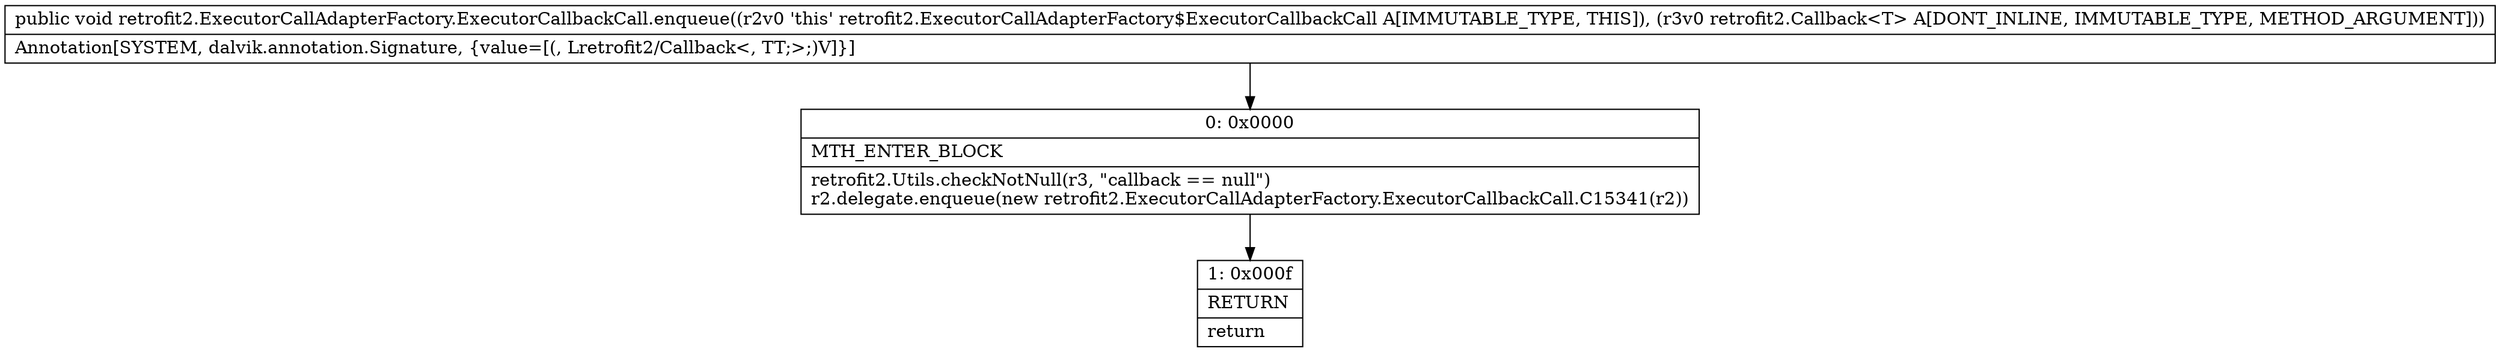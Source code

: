 digraph "CFG forretrofit2.ExecutorCallAdapterFactory.ExecutorCallbackCall.enqueue(Lretrofit2\/Callback;)V" {
Node_0 [shape=record,label="{0\:\ 0x0000|MTH_ENTER_BLOCK\l|retrofit2.Utils.checkNotNull(r3, \"callback == null\")\lr2.delegate.enqueue(new retrofit2.ExecutorCallAdapterFactory.ExecutorCallbackCall.C15341(r2))\l}"];
Node_1 [shape=record,label="{1\:\ 0x000f|RETURN\l|return\l}"];
MethodNode[shape=record,label="{public void retrofit2.ExecutorCallAdapterFactory.ExecutorCallbackCall.enqueue((r2v0 'this' retrofit2.ExecutorCallAdapterFactory$ExecutorCallbackCall A[IMMUTABLE_TYPE, THIS]), (r3v0 retrofit2.Callback\<T\> A[DONT_INLINE, IMMUTABLE_TYPE, METHOD_ARGUMENT]))  | Annotation[SYSTEM, dalvik.annotation.Signature, \{value=[(, Lretrofit2\/Callback\<, TT;\>;)V]\}]\l}"];
MethodNode -> Node_0;
Node_0 -> Node_1;
}

